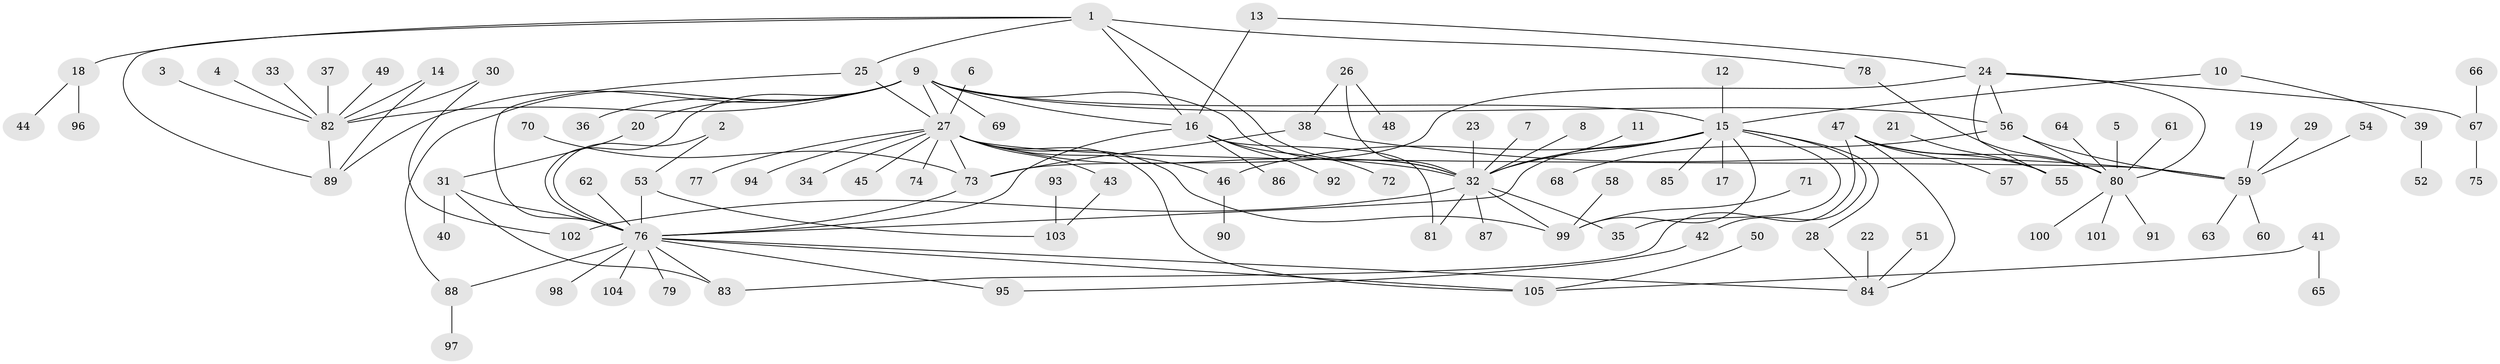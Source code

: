 // original degree distribution, {6: 0.026845637583892617, 15: 0.006711409395973154, 11: 0.006711409395973154, 5: 0.013422818791946308, 9: 0.013422818791946308, 7: 0.020134228187919462, 1: 0.5570469798657718, 17: 0.013422818791946308, 18: 0.006711409395973154, 2: 0.20134228187919462, 4: 0.06711409395973154, 13: 0.006711409395973154, 3: 0.06040268456375839}
// Generated by graph-tools (version 1.1) at 2025/36/03/04/25 23:36:48]
// undirected, 105 vertices, 139 edges
graph export_dot {
  node [color=gray90,style=filled];
  1;
  2;
  3;
  4;
  5;
  6;
  7;
  8;
  9;
  10;
  11;
  12;
  13;
  14;
  15;
  16;
  17;
  18;
  19;
  20;
  21;
  22;
  23;
  24;
  25;
  26;
  27;
  28;
  29;
  30;
  31;
  32;
  33;
  34;
  35;
  36;
  37;
  38;
  39;
  40;
  41;
  42;
  43;
  44;
  45;
  46;
  47;
  48;
  49;
  50;
  51;
  52;
  53;
  54;
  55;
  56;
  57;
  58;
  59;
  60;
  61;
  62;
  63;
  64;
  65;
  66;
  67;
  68;
  69;
  70;
  71;
  72;
  73;
  74;
  75;
  76;
  77;
  78;
  79;
  80;
  81;
  82;
  83;
  84;
  85;
  86;
  87;
  88;
  89;
  90;
  91;
  92;
  93;
  94;
  95;
  96;
  97;
  98;
  99;
  100;
  101;
  102;
  103;
  104;
  105;
  1 -- 16 [weight=1.0];
  1 -- 18 [weight=1.0];
  1 -- 25 [weight=1.0];
  1 -- 32 [weight=1.0];
  1 -- 78 [weight=1.0];
  1 -- 89 [weight=1.0];
  2 -- 53 [weight=1.0];
  2 -- 76 [weight=1.0];
  3 -- 82 [weight=1.0];
  4 -- 82 [weight=1.0];
  5 -- 80 [weight=1.0];
  6 -- 27 [weight=1.0];
  7 -- 32 [weight=1.0];
  8 -- 32 [weight=1.0];
  9 -- 15 [weight=1.0];
  9 -- 16 [weight=1.0];
  9 -- 20 [weight=1.0];
  9 -- 27 [weight=1.0];
  9 -- 32 [weight=1.0];
  9 -- 36 [weight=1.0];
  9 -- 56 [weight=1.0];
  9 -- 69 [weight=1.0];
  9 -- 76 [weight=1.0];
  9 -- 82 [weight=1.0];
  9 -- 88 [weight=1.0];
  9 -- 89 [weight=1.0];
  10 -- 15 [weight=1.0];
  10 -- 39 [weight=1.0];
  11 -- 32 [weight=1.0];
  12 -- 15 [weight=1.0];
  13 -- 16 [weight=1.0];
  13 -- 24 [weight=1.0];
  14 -- 82 [weight=1.0];
  14 -- 89 [weight=2.0];
  15 -- 17 [weight=1.0];
  15 -- 28 [weight=1.0];
  15 -- 32 [weight=1.0];
  15 -- 35 [weight=1.0];
  15 -- 42 [weight=1.0];
  15 -- 46 [weight=1.0];
  15 -- 76 [weight=1.0];
  15 -- 85 [weight=1.0];
  15 -- 99 [weight=1.0];
  16 -- 72 [weight=1.0];
  16 -- 76 [weight=1.0];
  16 -- 81 [weight=1.0];
  16 -- 86 [weight=1.0];
  16 -- 92 [weight=1.0];
  18 -- 44 [weight=1.0];
  18 -- 96 [weight=1.0];
  19 -- 59 [weight=1.0];
  20 -- 31 [weight=1.0];
  21 -- 55 [weight=1.0];
  22 -- 84 [weight=1.0];
  23 -- 32 [weight=1.0];
  24 -- 55 [weight=1.0];
  24 -- 56 [weight=1.0];
  24 -- 67 [weight=1.0];
  24 -- 73 [weight=1.0];
  24 -- 80 [weight=1.0];
  25 -- 27 [weight=1.0];
  25 -- 76 [weight=1.0];
  26 -- 32 [weight=1.0];
  26 -- 38 [weight=1.0];
  26 -- 48 [weight=1.0];
  27 -- 32 [weight=1.0];
  27 -- 34 [weight=1.0];
  27 -- 43 [weight=1.0];
  27 -- 45 [weight=1.0];
  27 -- 46 [weight=1.0];
  27 -- 59 [weight=1.0];
  27 -- 73 [weight=1.0];
  27 -- 74 [weight=1.0];
  27 -- 77 [weight=1.0];
  27 -- 94 [weight=1.0];
  27 -- 99 [weight=1.0];
  27 -- 105 [weight=1.0];
  28 -- 84 [weight=1.0];
  29 -- 59 [weight=1.0];
  30 -- 82 [weight=1.0];
  30 -- 102 [weight=1.0];
  31 -- 40 [weight=1.0];
  31 -- 76 [weight=1.0];
  31 -- 83 [weight=1.0];
  32 -- 35 [weight=1.0];
  32 -- 81 [weight=1.0];
  32 -- 87 [weight=1.0];
  32 -- 99 [weight=1.0];
  32 -- 102 [weight=1.0];
  33 -- 82 [weight=1.0];
  37 -- 82 [weight=1.0];
  38 -- 59 [weight=1.0];
  38 -- 73 [weight=1.0];
  39 -- 52 [weight=1.0];
  41 -- 65 [weight=1.0];
  41 -- 105 [weight=1.0];
  42 -- 95 [weight=1.0];
  43 -- 103 [weight=1.0];
  46 -- 90 [weight=1.0];
  47 -- 55 [weight=1.0];
  47 -- 57 [weight=1.0];
  47 -- 80 [weight=1.0];
  47 -- 83 [weight=1.0];
  47 -- 84 [weight=1.0];
  49 -- 82 [weight=1.0];
  50 -- 105 [weight=1.0];
  51 -- 84 [weight=1.0];
  53 -- 76 [weight=1.0];
  53 -- 103 [weight=1.0];
  54 -- 59 [weight=1.0];
  56 -- 59 [weight=1.0];
  56 -- 68 [weight=1.0];
  56 -- 80 [weight=1.0];
  58 -- 99 [weight=1.0];
  59 -- 60 [weight=1.0];
  59 -- 63 [weight=1.0];
  61 -- 80 [weight=1.0];
  62 -- 76 [weight=1.0];
  64 -- 80 [weight=1.0];
  66 -- 67 [weight=1.0];
  67 -- 75 [weight=1.0];
  70 -- 73 [weight=1.0];
  71 -- 99 [weight=1.0];
  73 -- 76 [weight=1.0];
  76 -- 79 [weight=1.0];
  76 -- 83 [weight=1.0];
  76 -- 84 [weight=1.0];
  76 -- 88 [weight=1.0];
  76 -- 95 [weight=1.0];
  76 -- 98 [weight=1.0];
  76 -- 104 [weight=1.0];
  76 -- 105 [weight=1.0];
  78 -- 80 [weight=1.0];
  80 -- 91 [weight=1.0];
  80 -- 100 [weight=1.0];
  80 -- 101 [weight=1.0];
  82 -- 89 [weight=1.0];
  88 -- 97 [weight=1.0];
  93 -- 103 [weight=1.0];
}
